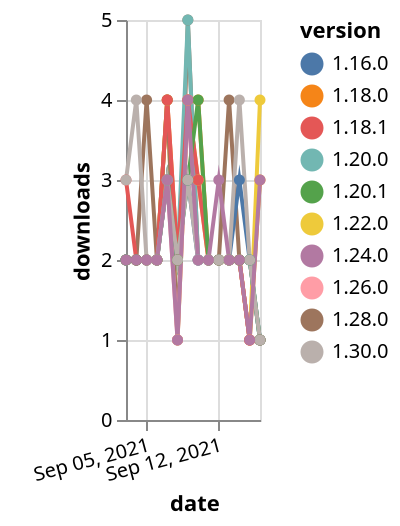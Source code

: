 {"$schema": "https://vega.github.io/schema/vega-lite/v5.json", "description": "A simple bar chart with embedded data.", "data": {"values": [{"date": "2021-09-03", "total": 2551, "delta": 2, "version": "1.18.0"}, {"date": "2021-09-04", "total": 2553, "delta": 2, "version": "1.18.0"}, {"date": "2021-09-05", "total": 2555, "delta": 2, "version": "1.18.0"}, {"date": "2021-09-06", "total": 2557, "delta": 2, "version": "1.18.0"}, {"date": "2021-09-07", "total": 2561, "delta": 4, "version": "1.18.0"}, {"date": "2021-09-08", "total": 2563, "delta": 2, "version": "1.18.0"}, {"date": "2021-09-09", "total": 2567, "delta": 4, "version": "1.18.0"}, {"date": "2021-09-10", "total": 2571, "delta": 4, "version": "1.18.0"}, {"date": "2021-09-11", "total": 2573, "delta": 2, "version": "1.18.0"}, {"date": "2021-09-12", "total": 2575, "delta": 2, "version": "1.18.0"}, {"date": "2021-09-13", "total": 2577, "delta": 2, "version": "1.18.0"}, {"date": "2021-09-14", "total": 2579, "delta": 2, "version": "1.18.0"}, {"date": "2021-09-15", "total": 2580, "delta": 1, "version": "1.18.0"}, {"date": "2021-09-16", "total": 2583, "delta": 3, "version": "1.18.0"}, {"date": "2021-09-03", "total": 2021, "delta": 2, "version": "1.22.0"}, {"date": "2021-09-04", "total": 2023, "delta": 2, "version": "1.22.0"}, {"date": "2021-09-05", "total": 2025, "delta": 2, "version": "1.22.0"}, {"date": "2021-09-06", "total": 2027, "delta": 2, "version": "1.22.0"}, {"date": "2021-09-07", "total": 2031, "delta": 4, "version": "1.22.0"}, {"date": "2021-09-08", "total": 2032, "delta": 1, "version": "1.22.0"}, {"date": "2021-09-09", "total": 2036, "delta": 4, "version": "1.22.0"}, {"date": "2021-09-10", "total": 2039, "delta": 3, "version": "1.22.0"}, {"date": "2021-09-11", "total": 2041, "delta": 2, "version": "1.22.0"}, {"date": "2021-09-12", "total": 2043, "delta": 2, "version": "1.22.0"}, {"date": "2021-09-13", "total": 2045, "delta": 2, "version": "1.22.0"}, {"date": "2021-09-14", "total": 2047, "delta": 2, "version": "1.22.0"}, {"date": "2021-09-15", "total": 2048, "delta": 1, "version": "1.22.0"}, {"date": "2021-09-16", "total": 2052, "delta": 4, "version": "1.22.0"}, {"date": "2021-09-03", "total": 730, "delta": 2, "version": "1.28.0"}, {"date": "2021-09-04", "total": 732, "delta": 2, "version": "1.28.0"}, {"date": "2021-09-05", "total": 736, "delta": 4, "version": "1.28.0"}, {"date": "2021-09-06", "total": 738, "delta": 2, "version": "1.28.0"}, {"date": "2021-09-07", "total": 742, "delta": 4, "version": "1.28.0"}, {"date": "2021-09-08", "total": 743, "delta": 1, "version": "1.28.0"}, {"date": "2021-09-09", "total": 748, "delta": 5, "version": "1.28.0"}, {"date": "2021-09-10", "total": 750, "delta": 2, "version": "1.28.0"}, {"date": "2021-09-11", "total": 752, "delta": 2, "version": "1.28.0"}, {"date": "2021-09-12", "total": 754, "delta": 2, "version": "1.28.0"}, {"date": "2021-09-13", "total": 758, "delta": 4, "version": "1.28.0"}, {"date": "2021-09-14", "total": 760, "delta": 2, "version": "1.28.0"}, {"date": "2021-09-15", "total": 761, "delta": 1, "version": "1.28.0"}, {"date": "2021-09-16", "total": 762, "delta": 1, "version": "1.28.0"}, {"date": "2021-09-03", "total": 1025, "delta": 2, "version": "1.26.0"}, {"date": "2021-09-04", "total": 1027, "delta": 2, "version": "1.26.0"}, {"date": "2021-09-05", "total": 1029, "delta": 2, "version": "1.26.0"}, {"date": "2021-09-06", "total": 1031, "delta": 2, "version": "1.26.0"}, {"date": "2021-09-07", "total": 1034, "delta": 3, "version": "1.26.0"}, {"date": "2021-09-08", "total": 1035, "delta": 1, "version": "1.26.0"}, {"date": "2021-09-09", "total": 1039, "delta": 4, "version": "1.26.0"}, {"date": "2021-09-10", "total": 1041, "delta": 2, "version": "1.26.0"}, {"date": "2021-09-11", "total": 1043, "delta": 2, "version": "1.26.0"}, {"date": "2021-09-12", "total": 1045, "delta": 2, "version": "1.26.0"}, {"date": "2021-09-13", "total": 1047, "delta": 2, "version": "1.26.0"}, {"date": "2021-09-14", "total": 1049, "delta": 2, "version": "1.26.0"}, {"date": "2021-09-15", "total": 1050, "delta": 1, "version": "1.26.0"}, {"date": "2021-09-16", "total": 1051, "delta": 1, "version": "1.26.0"}, {"date": "2021-09-03", "total": 2086, "delta": 2, "version": "1.20.0"}, {"date": "2021-09-04", "total": 2088, "delta": 2, "version": "1.20.0"}, {"date": "2021-09-05", "total": 2090, "delta": 2, "version": "1.20.0"}, {"date": "2021-09-06", "total": 2092, "delta": 2, "version": "1.20.0"}, {"date": "2021-09-07", "total": 2095, "delta": 3, "version": "1.20.0"}, {"date": "2021-09-08", "total": 2097, "delta": 2, "version": "1.20.0"}, {"date": "2021-09-09", "total": 2102, "delta": 5, "version": "1.20.0"}, {"date": "2021-09-10", "total": 2104, "delta": 2, "version": "1.20.0"}, {"date": "2021-09-11", "total": 2106, "delta": 2, "version": "1.20.0"}, {"date": "2021-09-12", "total": 2108, "delta": 2, "version": "1.20.0"}, {"date": "2021-09-13", "total": 2110, "delta": 2, "version": "1.20.0"}, {"date": "2021-09-14", "total": 2112, "delta": 2, "version": "1.20.0"}, {"date": "2021-09-15", "total": 2114, "delta": 2, "version": "1.20.0"}, {"date": "2021-09-16", "total": 2115, "delta": 1, "version": "1.20.0"}, {"date": "2021-09-03", "total": 2413, "delta": 2, "version": "1.16.0"}, {"date": "2021-09-04", "total": 2415, "delta": 2, "version": "1.16.0"}, {"date": "2021-09-05", "total": 2417, "delta": 2, "version": "1.16.0"}, {"date": "2021-09-06", "total": 2419, "delta": 2, "version": "1.16.0"}, {"date": "2021-09-07", "total": 2422, "delta": 3, "version": "1.16.0"}, {"date": "2021-09-08", "total": 2424, "delta": 2, "version": "1.16.0"}, {"date": "2021-09-09", "total": 2427, "delta": 3, "version": "1.16.0"}, {"date": "2021-09-10", "total": 2429, "delta": 2, "version": "1.16.0"}, {"date": "2021-09-11", "total": 2431, "delta": 2, "version": "1.16.0"}, {"date": "2021-09-12", "total": 2433, "delta": 2, "version": "1.16.0"}, {"date": "2021-09-13", "total": 2435, "delta": 2, "version": "1.16.0"}, {"date": "2021-09-14", "total": 2438, "delta": 3, "version": "1.16.0"}, {"date": "2021-09-15", "total": 2440, "delta": 2, "version": "1.16.0"}, {"date": "2021-09-16", "total": 2441, "delta": 1, "version": "1.16.0"}, {"date": "2021-09-03", "total": 2575, "delta": 3, "version": "1.18.1"}, {"date": "2021-09-04", "total": 2577, "delta": 2, "version": "1.18.1"}, {"date": "2021-09-05", "total": 2579, "delta": 2, "version": "1.18.1"}, {"date": "2021-09-06", "total": 2581, "delta": 2, "version": "1.18.1"}, {"date": "2021-09-07", "total": 2585, "delta": 4, "version": "1.18.1"}, {"date": "2021-09-08", "total": 2587, "delta": 2, "version": "1.18.1"}, {"date": "2021-09-09", "total": 2591, "delta": 4, "version": "1.18.1"}, {"date": "2021-09-10", "total": 2594, "delta": 3, "version": "1.18.1"}, {"date": "2021-09-11", "total": 2596, "delta": 2, "version": "1.18.1"}, {"date": "2021-09-12", "total": 2598, "delta": 2, "version": "1.18.1"}, {"date": "2021-09-13", "total": 2600, "delta": 2, "version": "1.18.1"}, {"date": "2021-09-14", "total": 2602, "delta": 2, "version": "1.18.1"}, {"date": "2021-09-15", "total": 2603, "delta": 1, "version": "1.18.1"}, {"date": "2021-09-16", "total": 2604, "delta": 1, "version": "1.18.1"}, {"date": "2021-09-03", "total": 1909, "delta": 2, "version": "1.20.1"}, {"date": "2021-09-04", "total": 1911, "delta": 2, "version": "1.20.1"}, {"date": "2021-09-05", "total": 1913, "delta": 2, "version": "1.20.1"}, {"date": "2021-09-06", "total": 1915, "delta": 2, "version": "1.20.1"}, {"date": "2021-09-07", "total": 1918, "delta": 3, "version": "1.20.1"}, {"date": "2021-09-08", "total": 1920, "delta": 2, "version": "1.20.1"}, {"date": "2021-09-09", "total": 1923, "delta": 3, "version": "1.20.1"}, {"date": "2021-09-10", "total": 1927, "delta": 4, "version": "1.20.1"}, {"date": "2021-09-11", "total": 1929, "delta": 2, "version": "1.20.1"}, {"date": "2021-09-12", "total": 1931, "delta": 2, "version": "1.20.1"}, {"date": "2021-09-13", "total": 1933, "delta": 2, "version": "1.20.1"}, {"date": "2021-09-14", "total": 1935, "delta": 2, "version": "1.20.1"}, {"date": "2021-09-15", "total": 1937, "delta": 2, "version": "1.20.1"}, {"date": "2021-09-16", "total": 1938, "delta": 1, "version": "1.20.1"}, {"date": "2021-09-03", "total": 238, "delta": 3, "version": "1.30.0"}, {"date": "2021-09-04", "total": 242, "delta": 4, "version": "1.30.0"}, {"date": "2021-09-05", "total": 244, "delta": 2, "version": "1.30.0"}, {"date": "2021-09-06", "total": 246, "delta": 2, "version": "1.30.0"}, {"date": "2021-09-07", "total": 249, "delta": 3, "version": "1.30.0"}, {"date": "2021-09-08", "total": 251, "delta": 2, "version": "1.30.0"}, {"date": "2021-09-09", "total": 254, "delta": 3, "version": "1.30.0"}, {"date": "2021-09-10", "total": 256, "delta": 2, "version": "1.30.0"}, {"date": "2021-09-11", "total": 258, "delta": 2, "version": "1.30.0"}, {"date": "2021-09-12", "total": 260, "delta": 2, "version": "1.30.0"}, {"date": "2021-09-13", "total": 262, "delta": 2, "version": "1.30.0"}, {"date": "2021-09-14", "total": 266, "delta": 4, "version": "1.30.0"}, {"date": "2021-09-15", "total": 268, "delta": 2, "version": "1.30.0"}, {"date": "2021-09-16", "total": 269, "delta": 1, "version": "1.30.0"}, {"date": "2021-09-03", "total": 1499, "delta": 2, "version": "1.24.0"}, {"date": "2021-09-04", "total": 1501, "delta": 2, "version": "1.24.0"}, {"date": "2021-09-05", "total": 1503, "delta": 2, "version": "1.24.0"}, {"date": "2021-09-06", "total": 1505, "delta": 2, "version": "1.24.0"}, {"date": "2021-09-07", "total": 1508, "delta": 3, "version": "1.24.0"}, {"date": "2021-09-08", "total": 1509, "delta": 1, "version": "1.24.0"}, {"date": "2021-09-09", "total": 1513, "delta": 4, "version": "1.24.0"}, {"date": "2021-09-10", "total": 1515, "delta": 2, "version": "1.24.0"}, {"date": "2021-09-11", "total": 1517, "delta": 2, "version": "1.24.0"}, {"date": "2021-09-12", "total": 1520, "delta": 3, "version": "1.24.0"}, {"date": "2021-09-13", "total": 1522, "delta": 2, "version": "1.24.0"}, {"date": "2021-09-14", "total": 1524, "delta": 2, "version": "1.24.0"}, {"date": "2021-09-15", "total": 1525, "delta": 1, "version": "1.24.0"}, {"date": "2021-09-16", "total": 1528, "delta": 3, "version": "1.24.0"}]}, "width": "container", "mark": {"type": "line", "point": {"filled": true}}, "encoding": {"x": {"field": "date", "type": "temporal", "timeUnit": "yearmonthdate", "title": "date", "axis": {"labelAngle": -15}}, "y": {"field": "delta", "type": "quantitative", "title": "downloads"}, "color": {"field": "version", "type": "nominal"}, "tooltip": {"field": "delta"}}}
